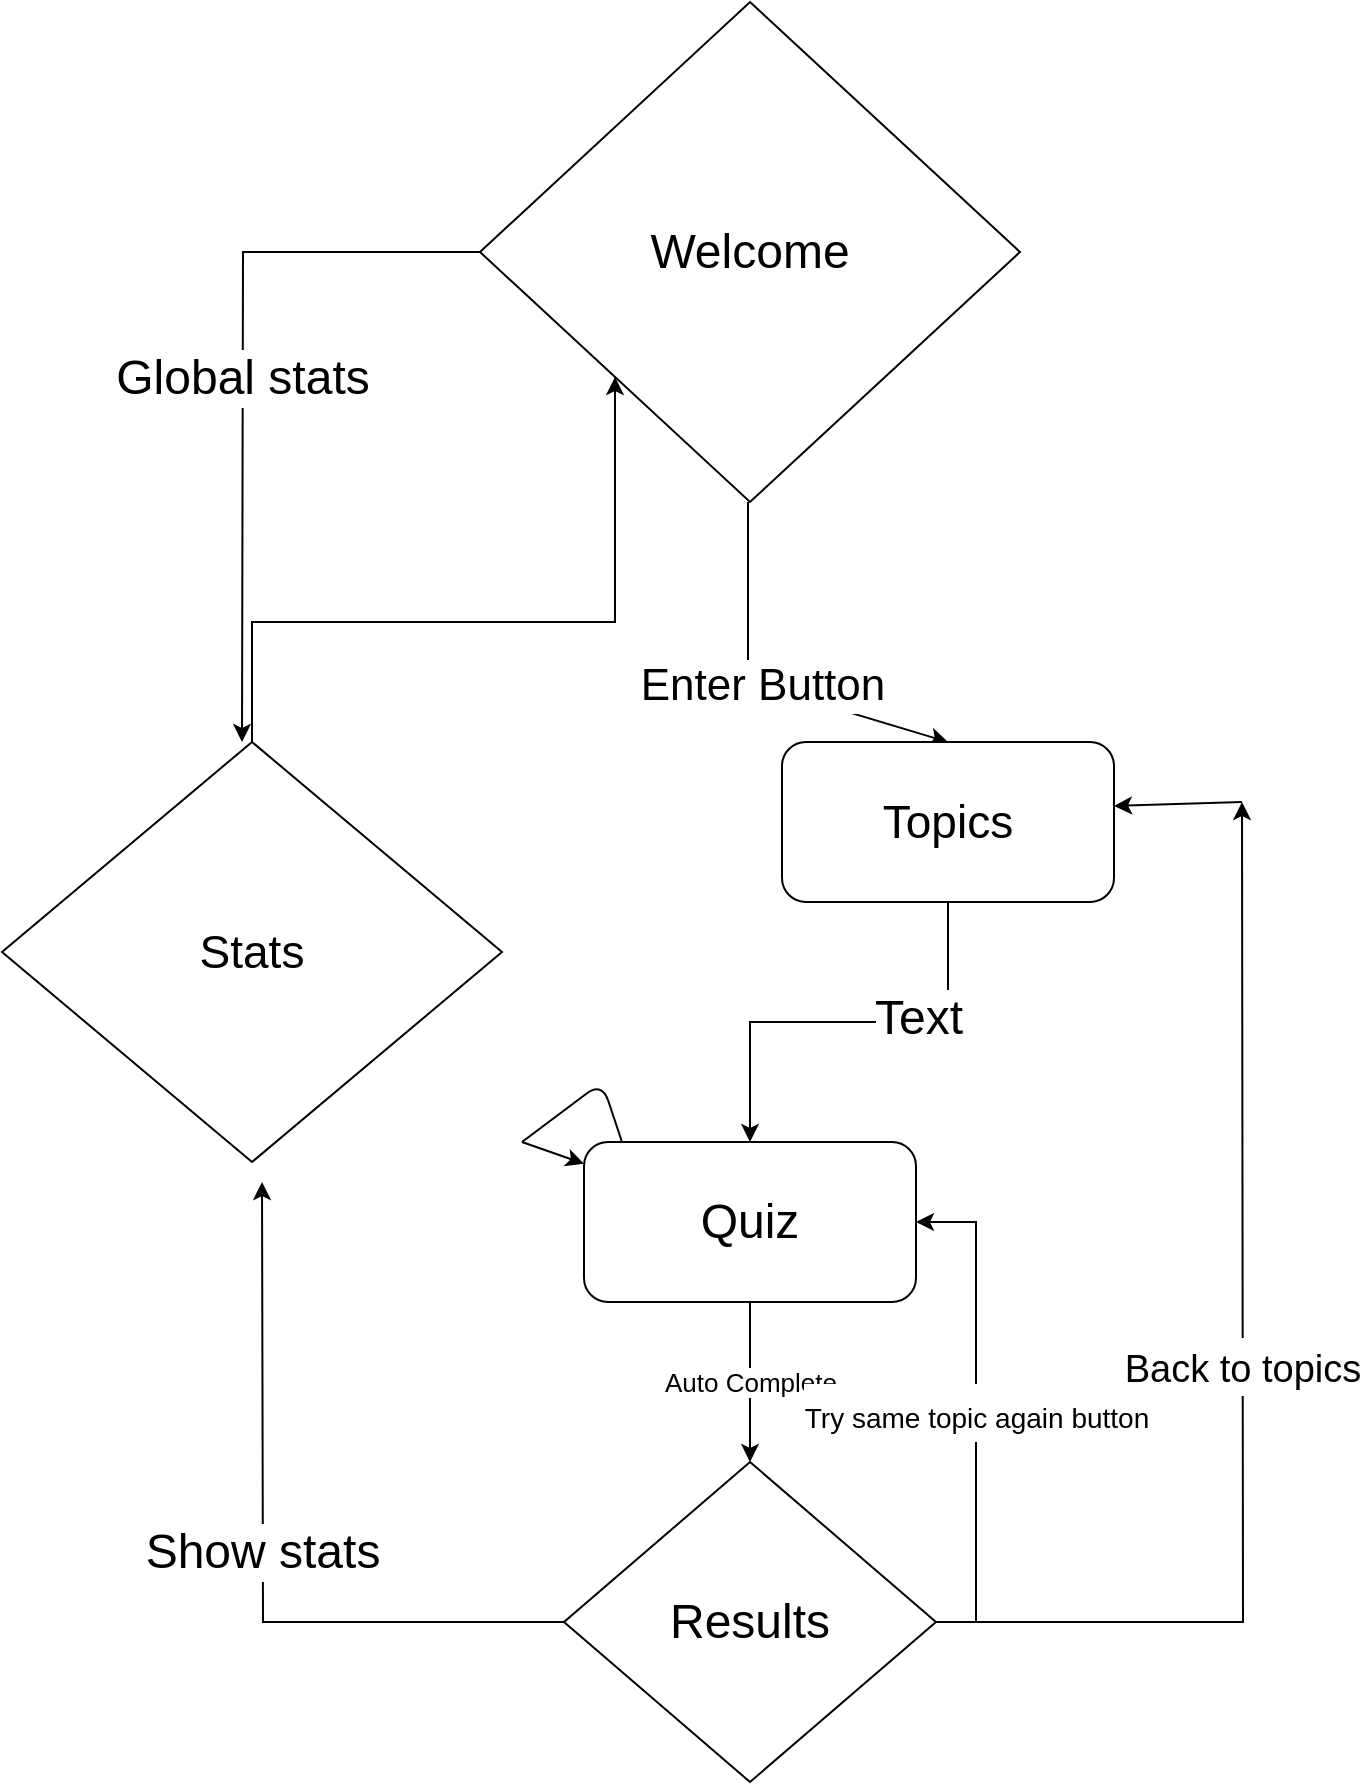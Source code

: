 <mxfile version="14.4.3" type="device"><diagram id="C5RBs43oDa-KdzZeNtuy" name="Page-1"><mxGraphModel dx="1350" dy="775" grid="1" gridSize="10" guides="1" tooltips="1" connect="1" arrows="1" fold="1" page="1" pageScale="1" pageWidth="827" pageHeight="1169" math="0" shadow="0"><root><mxCell id="WIyWlLk6GJQsqaUBKTNV-0"/><mxCell id="WIyWlLk6GJQsqaUBKTNV-1" parent="WIyWlLk6GJQsqaUBKTNV-0"/><mxCell id="oiKs4s97L14rGsr7UjXO-0" value="Enter Button" style="endArrow=classic;html=1;fontSize=22;entryX=0.5;entryY=0;entryDx=0;entryDy=0;" edge="1" parent="WIyWlLk6GJQsqaUBKTNV-1" target="oiKs4s97L14rGsr7UjXO-5"><mxGeometry width="50" height="50" relative="1" as="geometry"><mxPoint x="413" y="250" as="sourcePoint"/><mxPoint x="413.5" y="370" as="targetPoint"/><Array as="points"><mxPoint x="413" y="310"/><mxPoint x="413" y="340"/></Array></mxGeometry></mxCell><mxCell id="oiKs4s97L14rGsr7UjXO-8" value="Global stats" style="edgeStyle=orthogonalEdgeStyle;rounded=0;orthogonalLoop=1;jettySize=auto;html=1;fontSize=24;" edge="1" parent="WIyWlLk6GJQsqaUBKTNV-1" source="oiKs4s97L14rGsr7UjXO-4"><mxGeometry relative="1" as="geometry"><mxPoint x="160" y="370" as="targetPoint"/></mxGeometry></mxCell><mxCell id="oiKs4s97L14rGsr7UjXO-4" value="Welcome" style="rhombus;whiteSpace=wrap;html=1;fontSize=24;" vertex="1" parent="WIyWlLk6GJQsqaUBKTNV-1"><mxGeometry x="279" width="270" height="250" as="geometry"/></mxCell><mxCell id="oiKs4s97L14rGsr7UjXO-10" style="edgeStyle=orthogonalEdgeStyle;rounded=0;orthogonalLoop=1;jettySize=auto;html=1;fontSize=24;" edge="1" parent="WIyWlLk6GJQsqaUBKTNV-1" source="oiKs4s97L14rGsr7UjXO-5" target="oiKs4s97L14rGsr7UjXO-9"><mxGeometry relative="1" as="geometry"/></mxCell><mxCell id="oiKs4s97L14rGsr7UjXO-17" value="Text" style="edgeLabel;html=1;align=center;verticalAlign=middle;resizable=0;points=[];fontSize=24;" vertex="1" connectable="0" parent="oiKs4s97L14rGsr7UjXO-10"><mxGeometry x="-0.317" y="-2" relative="1" as="geometry"><mxPoint as="offset"/></mxGeometry></mxCell><mxCell id="oiKs4s97L14rGsr7UjXO-5" value="Topics" style="rounded=1;whiteSpace=wrap;html=1;fontSize=23;" vertex="1" parent="WIyWlLk6GJQsqaUBKTNV-1"><mxGeometry x="430" y="370" width="166" height="80" as="geometry"/></mxCell><mxCell id="oiKs4s97L14rGsr7UjXO-16" style="edgeStyle=orthogonalEdgeStyle;rounded=0;orthogonalLoop=1;jettySize=auto;html=1;entryX=0;entryY=1;entryDx=0;entryDy=0;fontSize=24;" edge="1" parent="WIyWlLk6GJQsqaUBKTNV-1" source="oiKs4s97L14rGsr7UjXO-6" target="oiKs4s97L14rGsr7UjXO-4"><mxGeometry relative="1" as="geometry"/></mxCell><mxCell id="oiKs4s97L14rGsr7UjXO-6" value="Stats" style="rhombus;whiteSpace=wrap;html=1;fontSize=23;" vertex="1" parent="WIyWlLk6GJQsqaUBKTNV-1"><mxGeometry x="40" y="370" width="250" height="210" as="geometry"/></mxCell><mxCell id="oiKs4s97L14rGsr7UjXO-13" value="Auto Complete" style="edgeStyle=orthogonalEdgeStyle;rounded=0;orthogonalLoop=1;jettySize=auto;html=1;entryX=0.5;entryY=0;entryDx=0;entryDy=0;fontSize=13;" edge="1" parent="WIyWlLk6GJQsqaUBKTNV-1" source="oiKs4s97L14rGsr7UjXO-9" target="oiKs4s97L14rGsr7UjXO-11"><mxGeometry relative="1" as="geometry"/></mxCell><mxCell id="oiKs4s97L14rGsr7UjXO-9" value="Quiz" style="rounded=1;whiteSpace=wrap;html=1;fontSize=24;" vertex="1" parent="WIyWlLk6GJQsqaUBKTNV-1"><mxGeometry x="331" y="570" width="166" height="80" as="geometry"/></mxCell><mxCell id="oiKs4s97L14rGsr7UjXO-12" value="Show stats" style="edgeStyle=orthogonalEdgeStyle;rounded=0;orthogonalLoop=1;jettySize=auto;html=1;fontSize=24;" edge="1" parent="WIyWlLk6GJQsqaUBKTNV-1" source="oiKs4s97L14rGsr7UjXO-11"><mxGeometry relative="1" as="geometry"><mxPoint x="170" y="590" as="targetPoint"/></mxGeometry></mxCell><mxCell id="oiKs4s97L14rGsr7UjXO-14" value="&lt;font style=&quot;font-size: 19px&quot;&gt;Back to topics&lt;/font&gt;" style="edgeStyle=orthogonalEdgeStyle;rounded=0;orthogonalLoop=1;jettySize=auto;html=1;fontSize=24;" edge="1" parent="WIyWlLk6GJQsqaUBKTNV-1" source="oiKs4s97L14rGsr7UjXO-11"><mxGeometry relative="1" as="geometry"><mxPoint x="660" y="400" as="targetPoint"/></mxGeometry></mxCell><mxCell id="oiKs4s97L14rGsr7UjXO-23" value="&lt;font style=&quot;font-size: 14px&quot;&gt;Try same topic again button&lt;/font&gt;" style="edgeStyle=orthogonalEdgeStyle;rounded=0;orthogonalLoop=1;jettySize=auto;html=1;exitX=1;exitY=0.5;exitDx=0;exitDy=0;entryX=1;entryY=0.5;entryDx=0;entryDy=0;fontSize=24;" edge="1" parent="WIyWlLk6GJQsqaUBKTNV-1" source="oiKs4s97L14rGsr7UjXO-11" target="oiKs4s97L14rGsr7UjXO-9"><mxGeometry relative="1" as="geometry"/></mxCell><mxCell id="oiKs4s97L14rGsr7UjXO-11" value="Results" style="rhombus;whiteSpace=wrap;html=1;fontSize=24;" vertex="1" parent="WIyWlLk6GJQsqaUBKTNV-1"><mxGeometry x="321" y="730" width="186" height="160" as="geometry"/></mxCell><mxCell id="oiKs4s97L14rGsr7UjXO-22" value="" style="endArrow=classic;html=1;fontSize=24;entryX=1;entryY=0.4;entryDx=0;entryDy=0;entryPerimeter=0;" edge="1" parent="WIyWlLk6GJQsqaUBKTNV-1" target="oiKs4s97L14rGsr7UjXO-5"><mxGeometry width="50" height="50" relative="1" as="geometry"><mxPoint x="660" y="400" as="sourcePoint"/><mxPoint x="710" y="350" as="targetPoint"/></mxGeometry></mxCell><mxCell id="oiKs4s97L14rGsr7UjXO-25" value="" style="endArrow=none;html=1;fontSize=24;" edge="1" parent="WIyWlLk6GJQsqaUBKTNV-1"><mxGeometry width="50" height="50" relative="1" as="geometry"><mxPoint x="350" y="570" as="sourcePoint"/><mxPoint x="300" y="570" as="targetPoint"/><Array as="points"><mxPoint x="340" y="540"/></Array></mxGeometry></mxCell><mxCell id="oiKs4s97L14rGsr7UjXO-26" value="" style="endArrow=classic;html=1;fontSize=24;" edge="1" parent="WIyWlLk6GJQsqaUBKTNV-1" target="oiKs4s97L14rGsr7UjXO-9"><mxGeometry width="50" height="50" relative="1" as="geometry"><mxPoint x="300" y="570" as="sourcePoint"/><mxPoint x="350" y="520" as="targetPoint"/></mxGeometry></mxCell></root></mxGraphModel></diagram></mxfile>